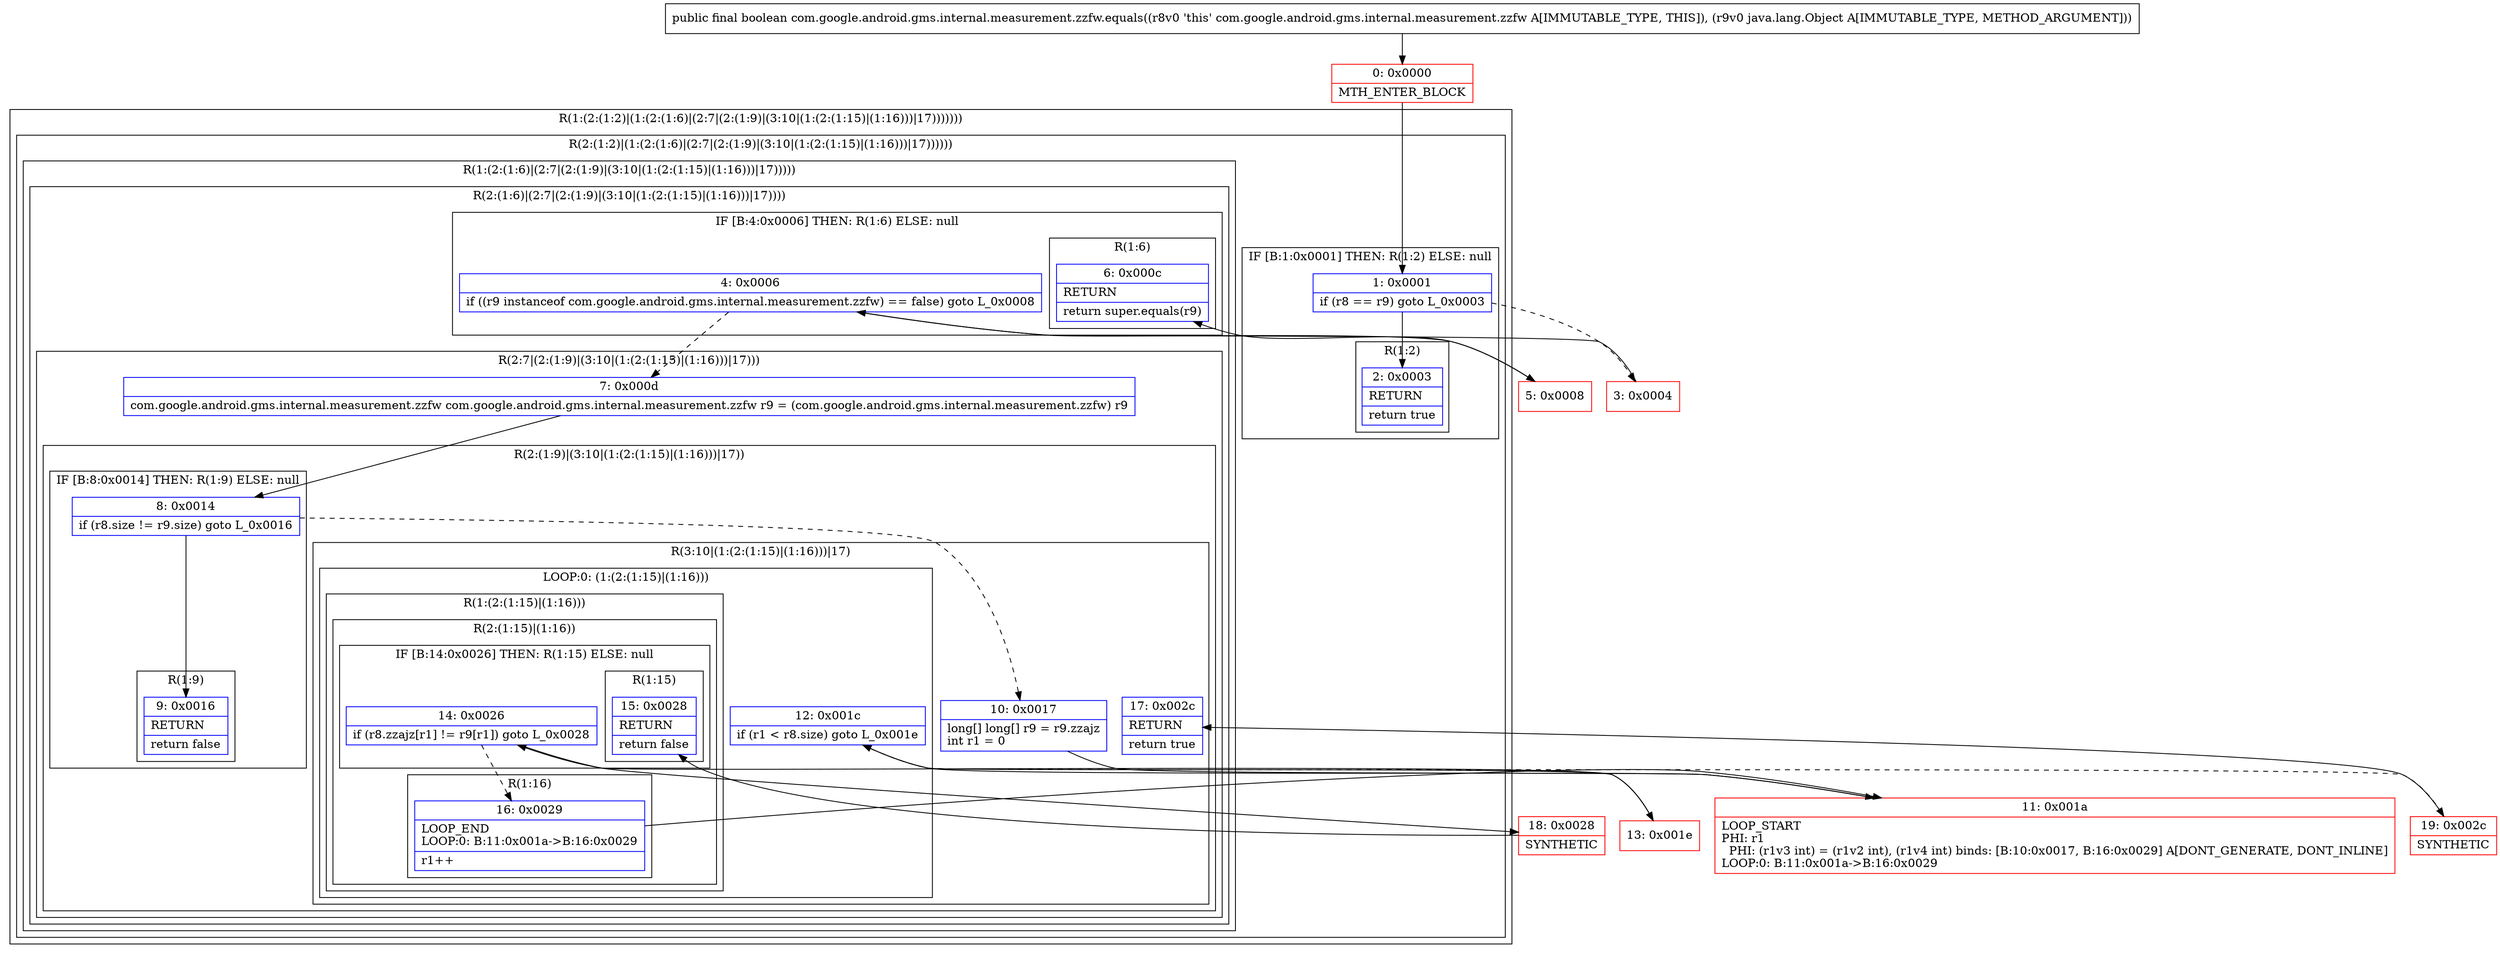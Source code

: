 digraph "CFG forcom.google.android.gms.internal.measurement.zzfw.equals(Ljava\/lang\/Object;)Z" {
subgraph cluster_Region_564499223 {
label = "R(1:(2:(1:2)|(1:(2:(1:6)|(2:7|(2:(1:9)|(3:10|(1:(2:(1:15)|(1:16)))|17)))))))";
node [shape=record,color=blue];
subgraph cluster_Region_645772210 {
label = "R(2:(1:2)|(1:(2:(1:6)|(2:7|(2:(1:9)|(3:10|(1:(2:(1:15)|(1:16)))|17))))))";
node [shape=record,color=blue];
subgraph cluster_IfRegion_176909020 {
label = "IF [B:1:0x0001] THEN: R(1:2) ELSE: null";
node [shape=record,color=blue];
Node_1 [shape=record,label="{1\:\ 0x0001|if (r8 == r9) goto L_0x0003\l}"];
subgraph cluster_Region_1988725477 {
label = "R(1:2)";
node [shape=record,color=blue];
Node_2 [shape=record,label="{2\:\ 0x0003|RETURN\l|return true\l}"];
}
}
subgraph cluster_Region_2067366408 {
label = "R(1:(2:(1:6)|(2:7|(2:(1:9)|(3:10|(1:(2:(1:15)|(1:16)))|17)))))";
node [shape=record,color=blue];
subgraph cluster_Region_814894846 {
label = "R(2:(1:6)|(2:7|(2:(1:9)|(3:10|(1:(2:(1:15)|(1:16)))|17))))";
node [shape=record,color=blue];
subgraph cluster_IfRegion_1629364154 {
label = "IF [B:4:0x0006] THEN: R(1:6) ELSE: null";
node [shape=record,color=blue];
Node_4 [shape=record,label="{4\:\ 0x0006|if ((r9 instanceof com.google.android.gms.internal.measurement.zzfw) == false) goto L_0x0008\l}"];
subgraph cluster_Region_1534750686 {
label = "R(1:6)";
node [shape=record,color=blue];
Node_6 [shape=record,label="{6\:\ 0x000c|RETURN\l|return super.equals(r9)\l}"];
}
}
subgraph cluster_Region_855299787 {
label = "R(2:7|(2:(1:9)|(3:10|(1:(2:(1:15)|(1:16)))|17)))";
node [shape=record,color=blue];
Node_7 [shape=record,label="{7\:\ 0x000d|com.google.android.gms.internal.measurement.zzfw com.google.android.gms.internal.measurement.zzfw r9 = (com.google.android.gms.internal.measurement.zzfw) r9\l}"];
subgraph cluster_Region_1826922363 {
label = "R(2:(1:9)|(3:10|(1:(2:(1:15)|(1:16)))|17))";
node [shape=record,color=blue];
subgraph cluster_IfRegion_1497835272 {
label = "IF [B:8:0x0014] THEN: R(1:9) ELSE: null";
node [shape=record,color=blue];
Node_8 [shape=record,label="{8\:\ 0x0014|if (r8.size != r9.size) goto L_0x0016\l}"];
subgraph cluster_Region_1319356839 {
label = "R(1:9)";
node [shape=record,color=blue];
Node_9 [shape=record,label="{9\:\ 0x0016|RETURN\l|return false\l}"];
}
}
subgraph cluster_Region_2039208970 {
label = "R(3:10|(1:(2:(1:15)|(1:16)))|17)";
node [shape=record,color=blue];
Node_10 [shape=record,label="{10\:\ 0x0017|long[] long[] r9 = r9.zzajz\lint r1 = 0\l}"];
subgraph cluster_LoopRegion_508169885 {
label = "LOOP:0: (1:(2:(1:15)|(1:16)))";
node [shape=record,color=blue];
Node_12 [shape=record,label="{12\:\ 0x001c|if (r1 \< r8.size) goto L_0x001e\l}"];
subgraph cluster_Region_1607597062 {
label = "R(1:(2:(1:15)|(1:16)))";
node [shape=record,color=blue];
subgraph cluster_Region_1474129085 {
label = "R(2:(1:15)|(1:16))";
node [shape=record,color=blue];
subgraph cluster_IfRegion_2053297044 {
label = "IF [B:14:0x0026] THEN: R(1:15) ELSE: null";
node [shape=record,color=blue];
Node_14 [shape=record,label="{14\:\ 0x0026|if (r8.zzajz[r1] != r9[r1]) goto L_0x0028\l}"];
subgraph cluster_Region_529153658 {
label = "R(1:15)";
node [shape=record,color=blue];
Node_15 [shape=record,label="{15\:\ 0x0028|RETURN\l|return false\l}"];
}
}
subgraph cluster_Region_2119501115 {
label = "R(1:16)";
node [shape=record,color=blue];
Node_16 [shape=record,label="{16\:\ 0x0029|LOOP_END\lLOOP:0: B:11:0x001a\-\>B:16:0x0029\l|r1++\l}"];
}
}
}
}
Node_17 [shape=record,label="{17\:\ 0x002c|RETURN\l|return true\l}"];
}
}
}
}
}
}
}
Node_0 [shape=record,color=red,label="{0\:\ 0x0000|MTH_ENTER_BLOCK\l}"];
Node_3 [shape=record,color=red,label="{3\:\ 0x0004}"];
Node_5 [shape=record,color=red,label="{5\:\ 0x0008}"];
Node_11 [shape=record,color=red,label="{11\:\ 0x001a|LOOP_START\lPHI: r1 \l  PHI: (r1v3 int) = (r1v2 int), (r1v4 int) binds: [B:10:0x0017, B:16:0x0029] A[DONT_GENERATE, DONT_INLINE]\lLOOP:0: B:11:0x001a\-\>B:16:0x0029\l}"];
Node_13 [shape=record,color=red,label="{13\:\ 0x001e}"];
Node_18 [shape=record,color=red,label="{18\:\ 0x0028|SYNTHETIC\l}"];
Node_19 [shape=record,color=red,label="{19\:\ 0x002c|SYNTHETIC\l}"];
MethodNode[shape=record,label="{public final boolean com.google.android.gms.internal.measurement.zzfw.equals((r8v0 'this' com.google.android.gms.internal.measurement.zzfw A[IMMUTABLE_TYPE, THIS]), (r9v0 java.lang.Object A[IMMUTABLE_TYPE, METHOD_ARGUMENT])) }"];
MethodNode -> Node_0;
Node_1 -> Node_2;
Node_1 -> Node_3[style=dashed];
Node_4 -> Node_5;
Node_4 -> Node_7[style=dashed];
Node_7 -> Node_8;
Node_8 -> Node_9;
Node_8 -> Node_10[style=dashed];
Node_10 -> Node_11;
Node_12 -> Node_13;
Node_12 -> Node_19[style=dashed];
Node_14 -> Node_16[style=dashed];
Node_14 -> Node_18;
Node_16 -> Node_11;
Node_0 -> Node_1;
Node_3 -> Node_4;
Node_5 -> Node_6;
Node_11 -> Node_12;
Node_13 -> Node_14;
Node_18 -> Node_15;
Node_19 -> Node_17;
}

